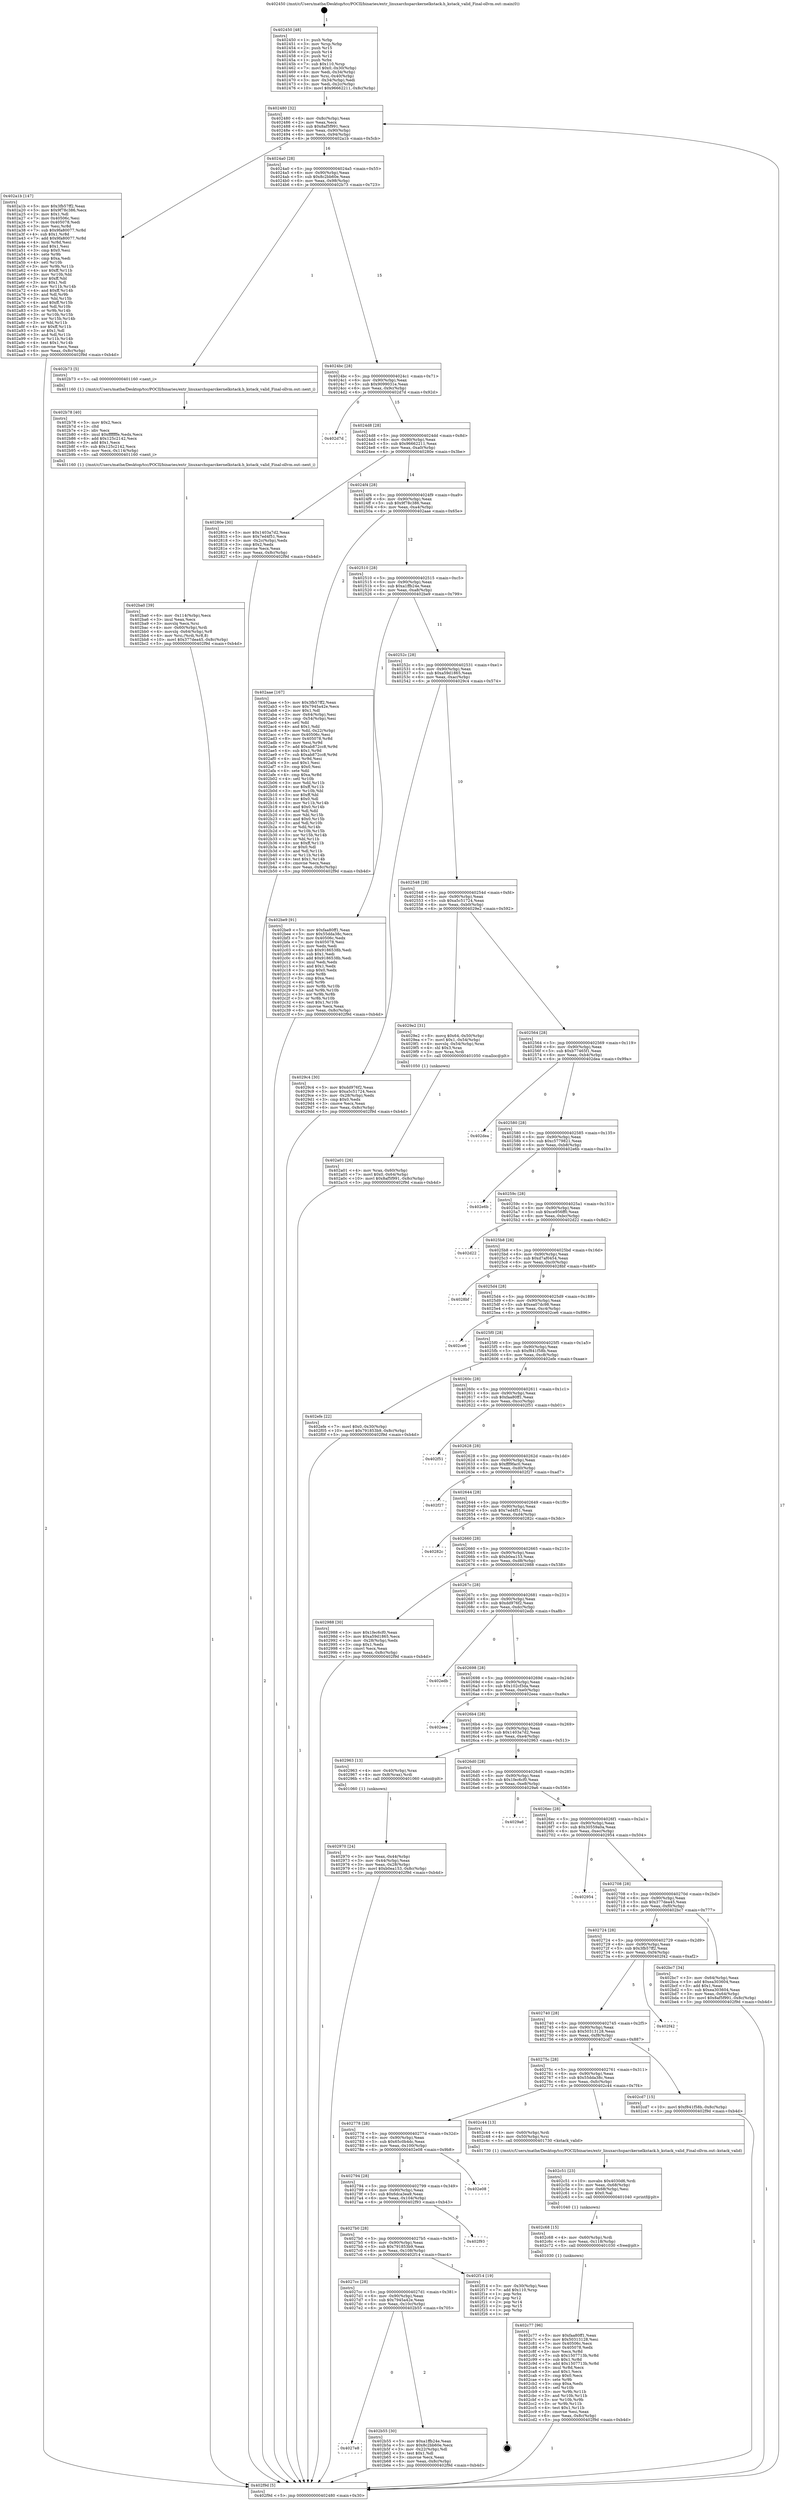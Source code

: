 digraph "0x402450" {
  label = "0x402450 (/mnt/c/Users/mathe/Desktop/tcc/POCII/binaries/extr_linuxarchsparckernelkstack.h_kstack_valid_Final-ollvm.out::main(0))"
  labelloc = "t"
  node[shape=record]

  Entry [label="",width=0.3,height=0.3,shape=circle,fillcolor=black,style=filled]
  "0x402480" [label="{
     0x402480 [32]\l
     | [instrs]\l
     &nbsp;&nbsp;0x402480 \<+6\>: mov -0x8c(%rbp),%eax\l
     &nbsp;&nbsp;0x402486 \<+2\>: mov %eax,%ecx\l
     &nbsp;&nbsp;0x402488 \<+6\>: sub $0x8af5f991,%ecx\l
     &nbsp;&nbsp;0x40248e \<+6\>: mov %eax,-0x90(%rbp)\l
     &nbsp;&nbsp;0x402494 \<+6\>: mov %ecx,-0x94(%rbp)\l
     &nbsp;&nbsp;0x40249a \<+6\>: je 0000000000402a1b \<main+0x5cb\>\l
  }"]
  "0x402a1b" [label="{
     0x402a1b [147]\l
     | [instrs]\l
     &nbsp;&nbsp;0x402a1b \<+5\>: mov $0x3fb57ff2,%eax\l
     &nbsp;&nbsp;0x402a20 \<+5\>: mov $0x9f78c386,%ecx\l
     &nbsp;&nbsp;0x402a25 \<+2\>: mov $0x1,%dl\l
     &nbsp;&nbsp;0x402a27 \<+7\>: mov 0x40506c,%esi\l
     &nbsp;&nbsp;0x402a2e \<+7\>: mov 0x405078,%edi\l
     &nbsp;&nbsp;0x402a35 \<+3\>: mov %esi,%r8d\l
     &nbsp;&nbsp;0x402a38 \<+7\>: sub $0x9fa80077,%r8d\l
     &nbsp;&nbsp;0x402a3f \<+4\>: sub $0x1,%r8d\l
     &nbsp;&nbsp;0x402a43 \<+7\>: add $0x9fa80077,%r8d\l
     &nbsp;&nbsp;0x402a4a \<+4\>: imul %r8d,%esi\l
     &nbsp;&nbsp;0x402a4e \<+3\>: and $0x1,%esi\l
     &nbsp;&nbsp;0x402a51 \<+3\>: cmp $0x0,%esi\l
     &nbsp;&nbsp;0x402a54 \<+4\>: sete %r9b\l
     &nbsp;&nbsp;0x402a58 \<+3\>: cmp $0xa,%edi\l
     &nbsp;&nbsp;0x402a5b \<+4\>: setl %r10b\l
     &nbsp;&nbsp;0x402a5f \<+3\>: mov %r9b,%r11b\l
     &nbsp;&nbsp;0x402a62 \<+4\>: xor $0xff,%r11b\l
     &nbsp;&nbsp;0x402a66 \<+3\>: mov %r10b,%bl\l
     &nbsp;&nbsp;0x402a69 \<+3\>: xor $0xff,%bl\l
     &nbsp;&nbsp;0x402a6c \<+3\>: xor $0x1,%dl\l
     &nbsp;&nbsp;0x402a6f \<+3\>: mov %r11b,%r14b\l
     &nbsp;&nbsp;0x402a72 \<+4\>: and $0xff,%r14b\l
     &nbsp;&nbsp;0x402a76 \<+3\>: and %dl,%r9b\l
     &nbsp;&nbsp;0x402a79 \<+3\>: mov %bl,%r15b\l
     &nbsp;&nbsp;0x402a7c \<+4\>: and $0xff,%r15b\l
     &nbsp;&nbsp;0x402a80 \<+3\>: and %dl,%r10b\l
     &nbsp;&nbsp;0x402a83 \<+3\>: or %r9b,%r14b\l
     &nbsp;&nbsp;0x402a86 \<+3\>: or %r10b,%r15b\l
     &nbsp;&nbsp;0x402a89 \<+3\>: xor %r15b,%r14b\l
     &nbsp;&nbsp;0x402a8c \<+3\>: or %bl,%r11b\l
     &nbsp;&nbsp;0x402a8f \<+4\>: xor $0xff,%r11b\l
     &nbsp;&nbsp;0x402a93 \<+3\>: or $0x1,%dl\l
     &nbsp;&nbsp;0x402a96 \<+3\>: and %dl,%r11b\l
     &nbsp;&nbsp;0x402a99 \<+3\>: or %r11b,%r14b\l
     &nbsp;&nbsp;0x402a9c \<+4\>: test $0x1,%r14b\l
     &nbsp;&nbsp;0x402aa0 \<+3\>: cmovne %ecx,%eax\l
     &nbsp;&nbsp;0x402aa3 \<+6\>: mov %eax,-0x8c(%rbp)\l
     &nbsp;&nbsp;0x402aa9 \<+5\>: jmp 0000000000402f9d \<main+0xb4d\>\l
  }"]
  "0x4024a0" [label="{
     0x4024a0 [28]\l
     | [instrs]\l
     &nbsp;&nbsp;0x4024a0 \<+5\>: jmp 00000000004024a5 \<main+0x55\>\l
     &nbsp;&nbsp;0x4024a5 \<+6\>: mov -0x90(%rbp),%eax\l
     &nbsp;&nbsp;0x4024ab \<+5\>: sub $0x8c2bb60e,%eax\l
     &nbsp;&nbsp;0x4024b0 \<+6\>: mov %eax,-0x98(%rbp)\l
     &nbsp;&nbsp;0x4024b6 \<+6\>: je 0000000000402b73 \<main+0x723\>\l
  }"]
  Exit [label="",width=0.3,height=0.3,shape=circle,fillcolor=black,style=filled,peripheries=2]
  "0x402b73" [label="{
     0x402b73 [5]\l
     | [instrs]\l
     &nbsp;&nbsp;0x402b73 \<+5\>: call 0000000000401160 \<next_i\>\l
     | [calls]\l
     &nbsp;&nbsp;0x401160 \{1\} (/mnt/c/Users/mathe/Desktop/tcc/POCII/binaries/extr_linuxarchsparckernelkstack.h_kstack_valid_Final-ollvm.out::next_i)\l
  }"]
  "0x4024bc" [label="{
     0x4024bc [28]\l
     | [instrs]\l
     &nbsp;&nbsp;0x4024bc \<+5\>: jmp 00000000004024c1 \<main+0x71\>\l
     &nbsp;&nbsp;0x4024c1 \<+6\>: mov -0x90(%rbp),%eax\l
     &nbsp;&nbsp;0x4024c7 \<+5\>: sub $0x9099031e,%eax\l
     &nbsp;&nbsp;0x4024cc \<+6\>: mov %eax,-0x9c(%rbp)\l
     &nbsp;&nbsp;0x4024d2 \<+6\>: je 0000000000402d7d \<main+0x92d\>\l
  }"]
  "0x402c77" [label="{
     0x402c77 [96]\l
     | [instrs]\l
     &nbsp;&nbsp;0x402c77 \<+5\>: mov $0xfaa80ff1,%eax\l
     &nbsp;&nbsp;0x402c7c \<+5\>: mov $0x50313128,%esi\l
     &nbsp;&nbsp;0x402c81 \<+7\>: mov 0x40506c,%ecx\l
     &nbsp;&nbsp;0x402c88 \<+7\>: mov 0x405078,%edx\l
     &nbsp;&nbsp;0x402c8f \<+3\>: mov %ecx,%r8d\l
     &nbsp;&nbsp;0x402c92 \<+7\>: sub $0x1507713b,%r8d\l
     &nbsp;&nbsp;0x402c99 \<+4\>: sub $0x1,%r8d\l
     &nbsp;&nbsp;0x402c9d \<+7\>: add $0x1507713b,%r8d\l
     &nbsp;&nbsp;0x402ca4 \<+4\>: imul %r8d,%ecx\l
     &nbsp;&nbsp;0x402ca8 \<+3\>: and $0x1,%ecx\l
     &nbsp;&nbsp;0x402cab \<+3\>: cmp $0x0,%ecx\l
     &nbsp;&nbsp;0x402cae \<+4\>: sete %r9b\l
     &nbsp;&nbsp;0x402cb2 \<+3\>: cmp $0xa,%edx\l
     &nbsp;&nbsp;0x402cb5 \<+4\>: setl %r10b\l
     &nbsp;&nbsp;0x402cb9 \<+3\>: mov %r9b,%r11b\l
     &nbsp;&nbsp;0x402cbc \<+3\>: and %r10b,%r11b\l
     &nbsp;&nbsp;0x402cbf \<+3\>: xor %r10b,%r9b\l
     &nbsp;&nbsp;0x402cc2 \<+3\>: or %r9b,%r11b\l
     &nbsp;&nbsp;0x402cc5 \<+4\>: test $0x1,%r11b\l
     &nbsp;&nbsp;0x402cc9 \<+3\>: cmovne %esi,%eax\l
     &nbsp;&nbsp;0x402ccc \<+6\>: mov %eax,-0x8c(%rbp)\l
     &nbsp;&nbsp;0x402cd2 \<+5\>: jmp 0000000000402f9d \<main+0xb4d\>\l
  }"]
  "0x402d7d" [label="{
     0x402d7d\l
  }", style=dashed]
  "0x4024d8" [label="{
     0x4024d8 [28]\l
     | [instrs]\l
     &nbsp;&nbsp;0x4024d8 \<+5\>: jmp 00000000004024dd \<main+0x8d\>\l
     &nbsp;&nbsp;0x4024dd \<+6\>: mov -0x90(%rbp),%eax\l
     &nbsp;&nbsp;0x4024e3 \<+5\>: sub $0x96662211,%eax\l
     &nbsp;&nbsp;0x4024e8 \<+6\>: mov %eax,-0xa0(%rbp)\l
     &nbsp;&nbsp;0x4024ee \<+6\>: je 000000000040280e \<main+0x3be\>\l
  }"]
  "0x402c68" [label="{
     0x402c68 [15]\l
     | [instrs]\l
     &nbsp;&nbsp;0x402c68 \<+4\>: mov -0x60(%rbp),%rdi\l
     &nbsp;&nbsp;0x402c6c \<+6\>: mov %eax,-0x118(%rbp)\l
     &nbsp;&nbsp;0x402c72 \<+5\>: call 0000000000401030 \<free@plt\>\l
     | [calls]\l
     &nbsp;&nbsp;0x401030 \{1\} (unknown)\l
  }"]
  "0x40280e" [label="{
     0x40280e [30]\l
     | [instrs]\l
     &nbsp;&nbsp;0x40280e \<+5\>: mov $0x1403a7d2,%eax\l
     &nbsp;&nbsp;0x402813 \<+5\>: mov $0x7ed4f51,%ecx\l
     &nbsp;&nbsp;0x402818 \<+3\>: mov -0x2c(%rbp),%edx\l
     &nbsp;&nbsp;0x40281b \<+3\>: cmp $0x2,%edx\l
     &nbsp;&nbsp;0x40281e \<+3\>: cmovne %ecx,%eax\l
     &nbsp;&nbsp;0x402821 \<+6\>: mov %eax,-0x8c(%rbp)\l
     &nbsp;&nbsp;0x402827 \<+5\>: jmp 0000000000402f9d \<main+0xb4d\>\l
  }"]
  "0x4024f4" [label="{
     0x4024f4 [28]\l
     | [instrs]\l
     &nbsp;&nbsp;0x4024f4 \<+5\>: jmp 00000000004024f9 \<main+0xa9\>\l
     &nbsp;&nbsp;0x4024f9 \<+6\>: mov -0x90(%rbp),%eax\l
     &nbsp;&nbsp;0x4024ff \<+5\>: sub $0x9f78c386,%eax\l
     &nbsp;&nbsp;0x402504 \<+6\>: mov %eax,-0xa4(%rbp)\l
     &nbsp;&nbsp;0x40250a \<+6\>: je 0000000000402aae \<main+0x65e\>\l
  }"]
  "0x402f9d" [label="{
     0x402f9d [5]\l
     | [instrs]\l
     &nbsp;&nbsp;0x402f9d \<+5\>: jmp 0000000000402480 \<main+0x30\>\l
  }"]
  "0x402450" [label="{
     0x402450 [48]\l
     | [instrs]\l
     &nbsp;&nbsp;0x402450 \<+1\>: push %rbp\l
     &nbsp;&nbsp;0x402451 \<+3\>: mov %rsp,%rbp\l
     &nbsp;&nbsp;0x402454 \<+2\>: push %r15\l
     &nbsp;&nbsp;0x402456 \<+2\>: push %r14\l
     &nbsp;&nbsp;0x402458 \<+2\>: push %r12\l
     &nbsp;&nbsp;0x40245a \<+1\>: push %rbx\l
     &nbsp;&nbsp;0x40245b \<+7\>: sub $0x110,%rsp\l
     &nbsp;&nbsp;0x402462 \<+7\>: movl $0x0,-0x30(%rbp)\l
     &nbsp;&nbsp;0x402469 \<+3\>: mov %edi,-0x34(%rbp)\l
     &nbsp;&nbsp;0x40246c \<+4\>: mov %rsi,-0x40(%rbp)\l
     &nbsp;&nbsp;0x402470 \<+3\>: mov -0x34(%rbp),%edi\l
     &nbsp;&nbsp;0x402473 \<+3\>: mov %edi,-0x2c(%rbp)\l
     &nbsp;&nbsp;0x402476 \<+10\>: movl $0x96662211,-0x8c(%rbp)\l
  }"]
  "0x402c51" [label="{
     0x402c51 [23]\l
     | [instrs]\l
     &nbsp;&nbsp;0x402c51 \<+10\>: movabs $0x4030d6,%rdi\l
     &nbsp;&nbsp;0x402c5b \<+3\>: mov %eax,-0x68(%rbp)\l
     &nbsp;&nbsp;0x402c5e \<+3\>: mov -0x68(%rbp),%esi\l
     &nbsp;&nbsp;0x402c61 \<+2\>: mov $0x0,%al\l
     &nbsp;&nbsp;0x402c63 \<+5\>: call 0000000000401040 \<printf@plt\>\l
     | [calls]\l
     &nbsp;&nbsp;0x401040 \{1\} (unknown)\l
  }"]
  "0x402aae" [label="{
     0x402aae [167]\l
     | [instrs]\l
     &nbsp;&nbsp;0x402aae \<+5\>: mov $0x3fb57ff2,%eax\l
     &nbsp;&nbsp;0x402ab3 \<+5\>: mov $0x7945a42e,%ecx\l
     &nbsp;&nbsp;0x402ab8 \<+2\>: mov $0x1,%dl\l
     &nbsp;&nbsp;0x402aba \<+3\>: mov -0x64(%rbp),%esi\l
     &nbsp;&nbsp;0x402abd \<+3\>: cmp -0x54(%rbp),%esi\l
     &nbsp;&nbsp;0x402ac0 \<+4\>: setl %dil\l
     &nbsp;&nbsp;0x402ac4 \<+4\>: and $0x1,%dil\l
     &nbsp;&nbsp;0x402ac8 \<+4\>: mov %dil,-0x22(%rbp)\l
     &nbsp;&nbsp;0x402acc \<+7\>: mov 0x40506c,%esi\l
     &nbsp;&nbsp;0x402ad3 \<+8\>: mov 0x405078,%r8d\l
     &nbsp;&nbsp;0x402adb \<+3\>: mov %esi,%r9d\l
     &nbsp;&nbsp;0x402ade \<+7\>: add $0xab872cc8,%r9d\l
     &nbsp;&nbsp;0x402ae5 \<+4\>: sub $0x1,%r9d\l
     &nbsp;&nbsp;0x402ae9 \<+7\>: sub $0xab872cc8,%r9d\l
     &nbsp;&nbsp;0x402af0 \<+4\>: imul %r9d,%esi\l
     &nbsp;&nbsp;0x402af4 \<+3\>: and $0x1,%esi\l
     &nbsp;&nbsp;0x402af7 \<+3\>: cmp $0x0,%esi\l
     &nbsp;&nbsp;0x402afa \<+4\>: sete %dil\l
     &nbsp;&nbsp;0x402afe \<+4\>: cmp $0xa,%r8d\l
     &nbsp;&nbsp;0x402b02 \<+4\>: setl %r10b\l
     &nbsp;&nbsp;0x402b06 \<+3\>: mov %dil,%r11b\l
     &nbsp;&nbsp;0x402b09 \<+4\>: xor $0xff,%r11b\l
     &nbsp;&nbsp;0x402b0d \<+3\>: mov %r10b,%bl\l
     &nbsp;&nbsp;0x402b10 \<+3\>: xor $0xff,%bl\l
     &nbsp;&nbsp;0x402b13 \<+3\>: xor $0x0,%dl\l
     &nbsp;&nbsp;0x402b16 \<+3\>: mov %r11b,%r14b\l
     &nbsp;&nbsp;0x402b19 \<+4\>: and $0x0,%r14b\l
     &nbsp;&nbsp;0x402b1d \<+3\>: and %dl,%dil\l
     &nbsp;&nbsp;0x402b20 \<+3\>: mov %bl,%r15b\l
     &nbsp;&nbsp;0x402b23 \<+4\>: and $0x0,%r15b\l
     &nbsp;&nbsp;0x402b27 \<+3\>: and %dl,%r10b\l
     &nbsp;&nbsp;0x402b2a \<+3\>: or %dil,%r14b\l
     &nbsp;&nbsp;0x402b2d \<+3\>: or %r10b,%r15b\l
     &nbsp;&nbsp;0x402b30 \<+3\>: xor %r15b,%r14b\l
     &nbsp;&nbsp;0x402b33 \<+3\>: or %bl,%r11b\l
     &nbsp;&nbsp;0x402b36 \<+4\>: xor $0xff,%r11b\l
     &nbsp;&nbsp;0x402b3a \<+3\>: or $0x0,%dl\l
     &nbsp;&nbsp;0x402b3d \<+3\>: and %dl,%r11b\l
     &nbsp;&nbsp;0x402b40 \<+3\>: or %r11b,%r14b\l
     &nbsp;&nbsp;0x402b43 \<+4\>: test $0x1,%r14b\l
     &nbsp;&nbsp;0x402b47 \<+3\>: cmovne %ecx,%eax\l
     &nbsp;&nbsp;0x402b4a \<+6\>: mov %eax,-0x8c(%rbp)\l
     &nbsp;&nbsp;0x402b50 \<+5\>: jmp 0000000000402f9d \<main+0xb4d\>\l
  }"]
  "0x402510" [label="{
     0x402510 [28]\l
     | [instrs]\l
     &nbsp;&nbsp;0x402510 \<+5\>: jmp 0000000000402515 \<main+0xc5\>\l
     &nbsp;&nbsp;0x402515 \<+6\>: mov -0x90(%rbp),%eax\l
     &nbsp;&nbsp;0x40251b \<+5\>: sub $0xa1ffb24e,%eax\l
     &nbsp;&nbsp;0x402520 \<+6\>: mov %eax,-0xa8(%rbp)\l
     &nbsp;&nbsp;0x402526 \<+6\>: je 0000000000402be9 \<main+0x799\>\l
  }"]
  "0x402ba0" [label="{
     0x402ba0 [39]\l
     | [instrs]\l
     &nbsp;&nbsp;0x402ba0 \<+6\>: mov -0x114(%rbp),%ecx\l
     &nbsp;&nbsp;0x402ba6 \<+3\>: imul %eax,%ecx\l
     &nbsp;&nbsp;0x402ba9 \<+3\>: movslq %ecx,%rsi\l
     &nbsp;&nbsp;0x402bac \<+4\>: mov -0x60(%rbp),%rdi\l
     &nbsp;&nbsp;0x402bb0 \<+4\>: movslq -0x64(%rbp),%r8\l
     &nbsp;&nbsp;0x402bb4 \<+4\>: mov %rsi,(%rdi,%r8,8)\l
     &nbsp;&nbsp;0x402bb8 \<+10\>: movl $0x377dea45,-0x8c(%rbp)\l
     &nbsp;&nbsp;0x402bc2 \<+5\>: jmp 0000000000402f9d \<main+0xb4d\>\l
  }"]
  "0x402be9" [label="{
     0x402be9 [91]\l
     | [instrs]\l
     &nbsp;&nbsp;0x402be9 \<+5\>: mov $0xfaa80ff1,%eax\l
     &nbsp;&nbsp;0x402bee \<+5\>: mov $0x55dda38c,%ecx\l
     &nbsp;&nbsp;0x402bf3 \<+7\>: mov 0x40506c,%edx\l
     &nbsp;&nbsp;0x402bfa \<+7\>: mov 0x405078,%esi\l
     &nbsp;&nbsp;0x402c01 \<+2\>: mov %edx,%edi\l
     &nbsp;&nbsp;0x402c03 \<+6\>: sub $0x9186538b,%edi\l
     &nbsp;&nbsp;0x402c09 \<+3\>: sub $0x1,%edi\l
     &nbsp;&nbsp;0x402c0c \<+6\>: add $0x9186538b,%edi\l
     &nbsp;&nbsp;0x402c12 \<+3\>: imul %edi,%edx\l
     &nbsp;&nbsp;0x402c15 \<+3\>: and $0x1,%edx\l
     &nbsp;&nbsp;0x402c18 \<+3\>: cmp $0x0,%edx\l
     &nbsp;&nbsp;0x402c1b \<+4\>: sete %r8b\l
     &nbsp;&nbsp;0x402c1f \<+3\>: cmp $0xa,%esi\l
     &nbsp;&nbsp;0x402c22 \<+4\>: setl %r9b\l
     &nbsp;&nbsp;0x402c26 \<+3\>: mov %r8b,%r10b\l
     &nbsp;&nbsp;0x402c29 \<+3\>: and %r9b,%r10b\l
     &nbsp;&nbsp;0x402c2c \<+3\>: xor %r9b,%r8b\l
     &nbsp;&nbsp;0x402c2f \<+3\>: or %r8b,%r10b\l
     &nbsp;&nbsp;0x402c32 \<+4\>: test $0x1,%r10b\l
     &nbsp;&nbsp;0x402c36 \<+3\>: cmovne %ecx,%eax\l
     &nbsp;&nbsp;0x402c39 \<+6\>: mov %eax,-0x8c(%rbp)\l
     &nbsp;&nbsp;0x402c3f \<+5\>: jmp 0000000000402f9d \<main+0xb4d\>\l
  }"]
  "0x40252c" [label="{
     0x40252c [28]\l
     | [instrs]\l
     &nbsp;&nbsp;0x40252c \<+5\>: jmp 0000000000402531 \<main+0xe1\>\l
     &nbsp;&nbsp;0x402531 \<+6\>: mov -0x90(%rbp),%eax\l
     &nbsp;&nbsp;0x402537 \<+5\>: sub $0xa59d1865,%eax\l
     &nbsp;&nbsp;0x40253c \<+6\>: mov %eax,-0xac(%rbp)\l
     &nbsp;&nbsp;0x402542 \<+6\>: je 00000000004029c4 \<main+0x574\>\l
  }"]
  "0x402b78" [label="{
     0x402b78 [40]\l
     | [instrs]\l
     &nbsp;&nbsp;0x402b78 \<+5\>: mov $0x2,%ecx\l
     &nbsp;&nbsp;0x402b7d \<+1\>: cltd\l
     &nbsp;&nbsp;0x402b7e \<+2\>: idiv %ecx\l
     &nbsp;&nbsp;0x402b80 \<+6\>: imul $0xfffffffe,%edx,%ecx\l
     &nbsp;&nbsp;0x402b86 \<+6\>: add $0x125c2142,%ecx\l
     &nbsp;&nbsp;0x402b8c \<+3\>: add $0x1,%ecx\l
     &nbsp;&nbsp;0x402b8f \<+6\>: sub $0x125c2142,%ecx\l
     &nbsp;&nbsp;0x402b95 \<+6\>: mov %ecx,-0x114(%rbp)\l
     &nbsp;&nbsp;0x402b9b \<+5\>: call 0000000000401160 \<next_i\>\l
     | [calls]\l
     &nbsp;&nbsp;0x401160 \{1\} (/mnt/c/Users/mathe/Desktop/tcc/POCII/binaries/extr_linuxarchsparckernelkstack.h_kstack_valid_Final-ollvm.out::next_i)\l
  }"]
  "0x4029c4" [label="{
     0x4029c4 [30]\l
     | [instrs]\l
     &nbsp;&nbsp;0x4029c4 \<+5\>: mov $0xdd976f2,%eax\l
     &nbsp;&nbsp;0x4029c9 \<+5\>: mov $0xa5c51724,%ecx\l
     &nbsp;&nbsp;0x4029ce \<+3\>: mov -0x28(%rbp),%edx\l
     &nbsp;&nbsp;0x4029d1 \<+3\>: cmp $0x0,%edx\l
     &nbsp;&nbsp;0x4029d4 \<+3\>: cmove %ecx,%eax\l
     &nbsp;&nbsp;0x4029d7 \<+6\>: mov %eax,-0x8c(%rbp)\l
     &nbsp;&nbsp;0x4029dd \<+5\>: jmp 0000000000402f9d \<main+0xb4d\>\l
  }"]
  "0x402548" [label="{
     0x402548 [28]\l
     | [instrs]\l
     &nbsp;&nbsp;0x402548 \<+5\>: jmp 000000000040254d \<main+0xfd\>\l
     &nbsp;&nbsp;0x40254d \<+6\>: mov -0x90(%rbp),%eax\l
     &nbsp;&nbsp;0x402553 \<+5\>: sub $0xa5c51724,%eax\l
     &nbsp;&nbsp;0x402558 \<+6\>: mov %eax,-0xb0(%rbp)\l
     &nbsp;&nbsp;0x40255e \<+6\>: je 00000000004029e2 \<main+0x592\>\l
  }"]
  "0x4027e8" [label="{
     0x4027e8\l
  }", style=dashed]
  "0x4029e2" [label="{
     0x4029e2 [31]\l
     | [instrs]\l
     &nbsp;&nbsp;0x4029e2 \<+8\>: movq $0x64,-0x50(%rbp)\l
     &nbsp;&nbsp;0x4029ea \<+7\>: movl $0x1,-0x54(%rbp)\l
     &nbsp;&nbsp;0x4029f1 \<+4\>: movslq -0x54(%rbp),%rax\l
     &nbsp;&nbsp;0x4029f5 \<+4\>: shl $0x3,%rax\l
     &nbsp;&nbsp;0x4029f9 \<+3\>: mov %rax,%rdi\l
     &nbsp;&nbsp;0x4029fc \<+5\>: call 0000000000401050 \<malloc@plt\>\l
     | [calls]\l
     &nbsp;&nbsp;0x401050 \{1\} (unknown)\l
  }"]
  "0x402564" [label="{
     0x402564 [28]\l
     | [instrs]\l
     &nbsp;&nbsp;0x402564 \<+5\>: jmp 0000000000402569 \<main+0x119\>\l
     &nbsp;&nbsp;0x402569 \<+6\>: mov -0x90(%rbp),%eax\l
     &nbsp;&nbsp;0x40256f \<+5\>: sub $0xb77465f1,%eax\l
     &nbsp;&nbsp;0x402574 \<+6\>: mov %eax,-0xb4(%rbp)\l
     &nbsp;&nbsp;0x40257a \<+6\>: je 0000000000402dea \<main+0x99a\>\l
  }"]
  "0x402b55" [label="{
     0x402b55 [30]\l
     | [instrs]\l
     &nbsp;&nbsp;0x402b55 \<+5\>: mov $0xa1ffb24e,%eax\l
     &nbsp;&nbsp;0x402b5a \<+5\>: mov $0x8c2bb60e,%ecx\l
     &nbsp;&nbsp;0x402b5f \<+3\>: mov -0x22(%rbp),%dl\l
     &nbsp;&nbsp;0x402b62 \<+3\>: test $0x1,%dl\l
     &nbsp;&nbsp;0x402b65 \<+3\>: cmovne %ecx,%eax\l
     &nbsp;&nbsp;0x402b68 \<+6\>: mov %eax,-0x8c(%rbp)\l
     &nbsp;&nbsp;0x402b6e \<+5\>: jmp 0000000000402f9d \<main+0xb4d\>\l
  }"]
  "0x402dea" [label="{
     0x402dea\l
  }", style=dashed]
  "0x402580" [label="{
     0x402580 [28]\l
     | [instrs]\l
     &nbsp;&nbsp;0x402580 \<+5\>: jmp 0000000000402585 \<main+0x135\>\l
     &nbsp;&nbsp;0x402585 \<+6\>: mov -0x90(%rbp),%eax\l
     &nbsp;&nbsp;0x40258b \<+5\>: sub $0xc5779821,%eax\l
     &nbsp;&nbsp;0x402590 \<+6\>: mov %eax,-0xb8(%rbp)\l
     &nbsp;&nbsp;0x402596 \<+6\>: je 0000000000402e6b \<main+0xa1b\>\l
  }"]
  "0x4027cc" [label="{
     0x4027cc [28]\l
     | [instrs]\l
     &nbsp;&nbsp;0x4027cc \<+5\>: jmp 00000000004027d1 \<main+0x381\>\l
     &nbsp;&nbsp;0x4027d1 \<+6\>: mov -0x90(%rbp),%eax\l
     &nbsp;&nbsp;0x4027d7 \<+5\>: sub $0x7945a42e,%eax\l
     &nbsp;&nbsp;0x4027dc \<+6\>: mov %eax,-0x10c(%rbp)\l
     &nbsp;&nbsp;0x4027e2 \<+6\>: je 0000000000402b55 \<main+0x705\>\l
  }"]
  "0x402e6b" [label="{
     0x402e6b\l
  }", style=dashed]
  "0x40259c" [label="{
     0x40259c [28]\l
     | [instrs]\l
     &nbsp;&nbsp;0x40259c \<+5\>: jmp 00000000004025a1 \<main+0x151\>\l
     &nbsp;&nbsp;0x4025a1 \<+6\>: mov -0x90(%rbp),%eax\l
     &nbsp;&nbsp;0x4025a7 \<+5\>: sub $0xce956ff0,%eax\l
     &nbsp;&nbsp;0x4025ac \<+6\>: mov %eax,-0xbc(%rbp)\l
     &nbsp;&nbsp;0x4025b2 \<+6\>: je 0000000000402d22 \<main+0x8d2\>\l
  }"]
  "0x402f14" [label="{
     0x402f14 [19]\l
     | [instrs]\l
     &nbsp;&nbsp;0x402f14 \<+3\>: mov -0x30(%rbp),%eax\l
     &nbsp;&nbsp;0x402f17 \<+7\>: add $0x110,%rsp\l
     &nbsp;&nbsp;0x402f1e \<+1\>: pop %rbx\l
     &nbsp;&nbsp;0x402f1f \<+2\>: pop %r12\l
     &nbsp;&nbsp;0x402f21 \<+2\>: pop %r14\l
     &nbsp;&nbsp;0x402f23 \<+2\>: pop %r15\l
     &nbsp;&nbsp;0x402f25 \<+1\>: pop %rbp\l
     &nbsp;&nbsp;0x402f26 \<+1\>: ret\l
  }"]
  "0x402d22" [label="{
     0x402d22\l
  }", style=dashed]
  "0x4025b8" [label="{
     0x4025b8 [28]\l
     | [instrs]\l
     &nbsp;&nbsp;0x4025b8 \<+5\>: jmp 00000000004025bd \<main+0x16d\>\l
     &nbsp;&nbsp;0x4025bd \<+6\>: mov -0x90(%rbp),%eax\l
     &nbsp;&nbsp;0x4025c3 \<+5\>: sub $0xd7af0454,%eax\l
     &nbsp;&nbsp;0x4025c8 \<+6\>: mov %eax,-0xc0(%rbp)\l
     &nbsp;&nbsp;0x4025ce \<+6\>: je 00000000004028bf \<main+0x46f\>\l
  }"]
  "0x4027b0" [label="{
     0x4027b0 [28]\l
     | [instrs]\l
     &nbsp;&nbsp;0x4027b0 \<+5\>: jmp 00000000004027b5 \<main+0x365\>\l
     &nbsp;&nbsp;0x4027b5 \<+6\>: mov -0x90(%rbp),%eax\l
     &nbsp;&nbsp;0x4027bb \<+5\>: sub $0x791853b9,%eax\l
     &nbsp;&nbsp;0x4027c0 \<+6\>: mov %eax,-0x108(%rbp)\l
     &nbsp;&nbsp;0x4027c6 \<+6\>: je 0000000000402f14 \<main+0xac4\>\l
  }"]
  "0x4028bf" [label="{
     0x4028bf\l
  }", style=dashed]
  "0x4025d4" [label="{
     0x4025d4 [28]\l
     | [instrs]\l
     &nbsp;&nbsp;0x4025d4 \<+5\>: jmp 00000000004025d9 \<main+0x189\>\l
     &nbsp;&nbsp;0x4025d9 \<+6\>: mov -0x90(%rbp),%eax\l
     &nbsp;&nbsp;0x4025df \<+5\>: sub $0xea07dc98,%eax\l
     &nbsp;&nbsp;0x4025e4 \<+6\>: mov %eax,-0xc4(%rbp)\l
     &nbsp;&nbsp;0x4025ea \<+6\>: je 0000000000402ce6 \<main+0x896\>\l
  }"]
  "0x402f93" [label="{
     0x402f93\l
  }", style=dashed]
  "0x402ce6" [label="{
     0x402ce6\l
  }", style=dashed]
  "0x4025f0" [label="{
     0x4025f0 [28]\l
     | [instrs]\l
     &nbsp;&nbsp;0x4025f0 \<+5\>: jmp 00000000004025f5 \<main+0x1a5\>\l
     &nbsp;&nbsp;0x4025f5 \<+6\>: mov -0x90(%rbp),%eax\l
     &nbsp;&nbsp;0x4025fb \<+5\>: sub $0xf841f58b,%eax\l
     &nbsp;&nbsp;0x402600 \<+6\>: mov %eax,-0xc8(%rbp)\l
     &nbsp;&nbsp;0x402606 \<+6\>: je 0000000000402efe \<main+0xaae\>\l
  }"]
  "0x402794" [label="{
     0x402794 [28]\l
     | [instrs]\l
     &nbsp;&nbsp;0x402794 \<+5\>: jmp 0000000000402799 \<main+0x349\>\l
     &nbsp;&nbsp;0x402799 \<+6\>: mov -0x90(%rbp),%eax\l
     &nbsp;&nbsp;0x40279f \<+5\>: sub $0x6dca3ea9,%eax\l
     &nbsp;&nbsp;0x4027a4 \<+6\>: mov %eax,-0x104(%rbp)\l
     &nbsp;&nbsp;0x4027aa \<+6\>: je 0000000000402f93 \<main+0xb43\>\l
  }"]
  "0x402efe" [label="{
     0x402efe [22]\l
     | [instrs]\l
     &nbsp;&nbsp;0x402efe \<+7\>: movl $0x0,-0x30(%rbp)\l
     &nbsp;&nbsp;0x402f05 \<+10\>: movl $0x791853b9,-0x8c(%rbp)\l
     &nbsp;&nbsp;0x402f0f \<+5\>: jmp 0000000000402f9d \<main+0xb4d\>\l
  }"]
  "0x40260c" [label="{
     0x40260c [28]\l
     | [instrs]\l
     &nbsp;&nbsp;0x40260c \<+5\>: jmp 0000000000402611 \<main+0x1c1\>\l
     &nbsp;&nbsp;0x402611 \<+6\>: mov -0x90(%rbp),%eax\l
     &nbsp;&nbsp;0x402617 \<+5\>: sub $0xfaa80ff1,%eax\l
     &nbsp;&nbsp;0x40261c \<+6\>: mov %eax,-0xcc(%rbp)\l
     &nbsp;&nbsp;0x402622 \<+6\>: je 0000000000402f51 \<main+0xb01\>\l
  }"]
  "0x402e08" [label="{
     0x402e08\l
  }", style=dashed]
  "0x402f51" [label="{
     0x402f51\l
  }", style=dashed]
  "0x402628" [label="{
     0x402628 [28]\l
     | [instrs]\l
     &nbsp;&nbsp;0x402628 \<+5\>: jmp 000000000040262d \<main+0x1dd\>\l
     &nbsp;&nbsp;0x40262d \<+6\>: mov -0x90(%rbp),%eax\l
     &nbsp;&nbsp;0x402633 \<+5\>: sub $0xfff9fac0,%eax\l
     &nbsp;&nbsp;0x402638 \<+6\>: mov %eax,-0xd0(%rbp)\l
     &nbsp;&nbsp;0x40263e \<+6\>: je 0000000000402f27 \<main+0xad7\>\l
  }"]
  "0x402778" [label="{
     0x402778 [28]\l
     | [instrs]\l
     &nbsp;&nbsp;0x402778 \<+5\>: jmp 000000000040277d \<main+0x32d\>\l
     &nbsp;&nbsp;0x40277d \<+6\>: mov -0x90(%rbp),%eax\l
     &nbsp;&nbsp;0x402783 \<+5\>: sub $0x65c0b4dc,%eax\l
     &nbsp;&nbsp;0x402788 \<+6\>: mov %eax,-0x100(%rbp)\l
     &nbsp;&nbsp;0x40278e \<+6\>: je 0000000000402e08 \<main+0x9b8\>\l
  }"]
  "0x402f27" [label="{
     0x402f27\l
  }", style=dashed]
  "0x402644" [label="{
     0x402644 [28]\l
     | [instrs]\l
     &nbsp;&nbsp;0x402644 \<+5\>: jmp 0000000000402649 \<main+0x1f9\>\l
     &nbsp;&nbsp;0x402649 \<+6\>: mov -0x90(%rbp),%eax\l
     &nbsp;&nbsp;0x40264f \<+5\>: sub $0x7ed4f51,%eax\l
     &nbsp;&nbsp;0x402654 \<+6\>: mov %eax,-0xd4(%rbp)\l
     &nbsp;&nbsp;0x40265a \<+6\>: je 000000000040282c \<main+0x3dc\>\l
  }"]
  "0x402c44" [label="{
     0x402c44 [13]\l
     | [instrs]\l
     &nbsp;&nbsp;0x402c44 \<+4\>: mov -0x60(%rbp),%rdi\l
     &nbsp;&nbsp;0x402c48 \<+4\>: mov -0x50(%rbp),%rsi\l
     &nbsp;&nbsp;0x402c4c \<+5\>: call 0000000000401730 \<kstack_valid\>\l
     | [calls]\l
     &nbsp;&nbsp;0x401730 \{1\} (/mnt/c/Users/mathe/Desktop/tcc/POCII/binaries/extr_linuxarchsparckernelkstack.h_kstack_valid_Final-ollvm.out::kstack_valid)\l
  }"]
  "0x40282c" [label="{
     0x40282c\l
  }", style=dashed]
  "0x402660" [label="{
     0x402660 [28]\l
     | [instrs]\l
     &nbsp;&nbsp;0x402660 \<+5\>: jmp 0000000000402665 \<main+0x215\>\l
     &nbsp;&nbsp;0x402665 \<+6\>: mov -0x90(%rbp),%eax\l
     &nbsp;&nbsp;0x40266b \<+5\>: sub $0xb0ea153,%eax\l
     &nbsp;&nbsp;0x402670 \<+6\>: mov %eax,-0xd8(%rbp)\l
     &nbsp;&nbsp;0x402676 \<+6\>: je 0000000000402988 \<main+0x538\>\l
  }"]
  "0x40275c" [label="{
     0x40275c [28]\l
     | [instrs]\l
     &nbsp;&nbsp;0x40275c \<+5\>: jmp 0000000000402761 \<main+0x311\>\l
     &nbsp;&nbsp;0x402761 \<+6\>: mov -0x90(%rbp),%eax\l
     &nbsp;&nbsp;0x402767 \<+5\>: sub $0x55dda38c,%eax\l
     &nbsp;&nbsp;0x40276c \<+6\>: mov %eax,-0xfc(%rbp)\l
     &nbsp;&nbsp;0x402772 \<+6\>: je 0000000000402c44 \<main+0x7f4\>\l
  }"]
  "0x402988" [label="{
     0x402988 [30]\l
     | [instrs]\l
     &nbsp;&nbsp;0x402988 \<+5\>: mov $0x1fec6cf0,%eax\l
     &nbsp;&nbsp;0x40298d \<+5\>: mov $0xa59d1865,%ecx\l
     &nbsp;&nbsp;0x402992 \<+3\>: mov -0x28(%rbp),%edx\l
     &nbsp;&nbsp;0x402995 \<+3\>: cmp $0x1,%edx\l
     &nbsp;&nbsp;0x402998 \<+3\>: cmovl %ecx,%eax\l
     &nbsp;&nbsp;0x40299b \<+6\>: mov %eax,-0x8c(%rbp)\l
     &nbsp;&nbsp;0x4029a1 \<+5\>: jmp 0000000000402f9d \<main+0xb4d\>\l
  }"]
  "0x40267c" [label="{
     0x40267c [28]\l
     | [instrs]\l
     &nbsp;&nbsp;0x40267c \<+5\>: jmp 0000000000402681 \<main+0x231\>\l
     &nbsp;&nbsp;0x402681 \<+6\>: mov -0x90(%rbp),%eax\l
     &nbsp;&nbsp;0x402687 \<+5\>: sub $0xdd976f2,%eax\l
     &nbsp;&nbsp;0x40268c \<+6\>: mov %eax,-0xdc(%rbp)\l
     &nbsp;&nbsp;0x402692 \<+6\>: je 0000000000402edb \<main+0xa8b\>\l
  }"]
  "0x402cd7" [label="{
     0x402cd7 [15]\l
     | [instrs]\l
     &nbsp;&nbsp;0x402cd7 \<+10\>: movl $0xf841f58b,-0x8c(%rbp)\l
     &nbsp;&nbsp;0x402ce1 \<+5\>: jmp 0000000000402f9d \<main+0xb4d\>\l
  }"]
  "0x402edb" [label="{
     0x402edb\l
  }", style=dashed]
  "0x402698" [label="{
     0x402698 [28]\l
     | [instrs]\l
     &nbsp;&nbsp;0x402698 \<+5\>: jmp 000000000040269d \<main+0x24d\>\l
     &nbsp;&nbsp;0x40269d \<+6\>: mov -0x90(%rbp),%eax\l
     &nbsp;&nbsp;0x4026a3 \<+5\>: sub $0x102cf3da,%eax\l
     &nbsp;&nbsp;0x4026a8 \<+6\>: mov %eax,-0xe0(%rbp)\l
     &nbsp;&nbsp;0x4026ae \<+6\>: je 0000000000402eea \<main+0xa9a\>\l
  }"]
  "0x402740" [label="{
     0x402740 [28]\l
     | [instrs]\l
     &nbsp;&nbsp;0x402740 \<+5\>: jmp 0000000000402745 \<main+0x2f5\>\l
     &nbsp;&nbsp;0x402745 \<+6\>: mov -0x90(%rbp),%eax\l
     &nbsp;&nbsp;0x40274b \<+5\>: sub $0x50313128,%eax\l
     &nbsp;&nbsp;0x402750 \<+6\>: mov %eax,-0xf8(%rbp)\l
     &nbsp;&nbsp;0x402756 \<+6\>: je 0000000000402cd7 \<main+0x887\>\l
  }"]
  "0x402eea" [label="{
     0x402eea\l
  }", style=dashed]
  "0x4026b4" [label="{
     0x4026b4 [28]\l
     | [instrs]\l
     &nbsp;&nbsp;0x4026b4 \<+5\>: jmp 00000000004026b9 \<main+0x269\>\l
     &nbsp;&nbsp;0x4026b9 \<+6\>: mov -0x90(%rbp),%eax\l
     &nbsp;&nbsp;0x4026bf \<+5\>: sub $0x1403a7d2,%eax\l
     &nbsp;&nbsp;0x4026c4 \<+6\>: mov %eax,-0xe4(%rbp)\l
     &nbsp;&nbsp;0x4026ca \<+6\>: je 0000000000402963 \<main+0x513\>\l
  }"]
  "0x402f42" [label="{
     0x402f42\l
  }", style=dashed]
  "0x402963" [label="{
     0x402963 [13]\l
     | [instrs]\l
     &nbsp;&nbsp;0x402963 \<+4\>: mov -0x40(%rbp),%rax\l
     &nbsp;&nbsp;0x402967 \<+4\>: mov 0x8(%rax),%rdi\l
     &nbsp;&nbsp;0x40296b \<+5\>: call 0000000000401060 \<atoi@plt\>\l
     | [calls]\l
     &nbsp;&nbsp;0x401060 \{1\} (unknown)\l
  }"]
  "0x4026d0" [label="{
     0x4026d0 [28]\l
     | [instrs]\l
     &nbsp;&nbsp;0x4026d0 \<+5\>: jmp 00000000004026d5 \<main+0x285\>\l
     &nbsp;&nbsp;0x4026d5 \<+6\>: mov -0x90(%rbp),%eax\l
     &nbsp;&nbsp;0x4026db \<+5\>: sub $0x1fec6cf0,%eax\l
     &nbsp;&nbsp;0x4026e0 \<+6\>: mov %eax,-0xe8(%rbp)\l
     &nbsp;&nbsp;0x4026e6 \<+6\>: je 00000000004029a6 \<main+0x556\>\l
  }"]
  "0x402970" [label="{
     0x402970 [24]\l
     | [instrs]\l
     &nbsp;&nbsp;0x402970 \<+3\>: mov %eax,-0x44(%rbp)\l
     &nbsp;&nbsp;0x402973 \<+3\>: mov -0x44(%rbp),%eax\l
     &nbsp;&nbsp;0x402976 \<+3\>: mov %eax,-0x28(%rbp)\l
     &nbsp;&nbsp;0x402979 \<+10\>: movl $0xb0ea153,-0x8c(%rbp)\l
     &nbsp;&nbsp;0x402983 \<+5\>: jmp 0000000000402f9d \<main+0xb4d\>\l
  }"]
  "0x402a01" [label="{
     0x402a01 [26]\l
     | [instrs]\l
     &nbsp;&nbsp;0x402a01 \<+4\>: mov %rax,-0x60(%rbp)\l
     &nbsp;&nbsp;0x402a05 \<+7\>: movl $0x0,-0x64(%rbp)\l
     &nbsp;&nbsp;0x402a0c \<+10\>: movl $0x8af5f991,-0x8c(%rbp)\l
     &nbsp;&nbsp;0x402a16 \<+5\>: jmp 0000000000402f9d \<main+0xb4d\>\l
  }"]
  "0x402724" [label="{
     0x402724 [28]\l
     | [instrs]\l
     &nbsp;&nbsp;0x402724 \<+5\>: jmp 0000000000402729 \<main+0x2d9\>\l
     &nbsp;&nbsp;0x402729 \<+6\>: mov -0x90(%rbp),%eax\l
     &nbsp;&nbsp;0x40272f \<+5\>: sub $0x3fb57ff2,%eax\l
     &nbsp;&nbsp;0x402734 \<+6\>: mov %eax,-0xf4(%rbp)\l
     &nbsp;&nbsp;0x40273a \<+6\>: je 0000000000402f42 \<main+0xaf2\>\l
  }"]
  "0x4029a6" [label="{
     0x4029a6\l
  }", style=dashed]
  "0x4026ec" [label="{
     0x4026ec [28]\l
     | [instrs]\l
     &nbsp;&nbsp;0x4026ec \<+5\>: jmp 00000000004026f1 \<main+0x2a1\>\l
     &nbsp;&nbsp;0x4026f1 \<+6\>: mov -0x90(%rbp),%eax\l
     &nbsp;&nbsp;0x4026f7 \<+5\>: sub $0x30559a0a,%eax\l
     &nbsp;&nbsp;0x4026fc \<+6\>: mov %eax,-0xec(%rbp)\l
     &nbsp;&nbsp;0x402702 \<+6\>: je 0000000000402954 \<main+0x504\>\l
  }"]
  "0x402bc7" [label="{
     0x402bc7 [34]\l
     | [instrs]\l
     &nbsp;&nbsp;0x402bc7 \<+3\>: mov -0x64(%rbp),%eax\l
     &nbsp;&nbsp;0x402bca \<+5\>: add $0xea303604,%eax\l
     &nbsp;&nbsp;0x402bcf \<+3\>: add $0x1,%eax\l
     &nbsp;&nbsp;0x402bd2 \<+5\>: sub $0xea303604,%eax\l
     &nbsp;&nbsp;0x402bd7 \<+3\>: mov %eax,-0x64(%rbp)\l
     &nbsp;&nbsp;0x402bda \<+10\>: movl $0x8af5f991,-0x8c(%rbp)\l
     &nbsp;&nbsp;0x402be4 \<+5\>: jmp 0000000000402f9d \<main+0xb4d\>\l
  }"]
  "0x402954" [label="{
     0x402954\l
  }", style=dashed]
  "0x402708" [label="{
     0x402708 [28]\l
     | [instrs]\l
     &nbsp;&nbsp;0x402708 \<+5\>: jmp 000000000040270d \<main+0x2bd\>\l
     &nbsp;&nbsp;0x40270d \<+6\>: mov -0x90(%rbp),%eax\l
     &nbsp;&nbsp;0x402713 \<+5\>: sub $0x377dea45,%eax\l
     &nbsp;&nbsp;0x402718 \<+6\>: mov %eax,-0xf0(%rbp)\l
     &nbsp;&nbsp;0x40271e \<+6\>: je 0000000000402bc7 \<main+0x777\>\l
  }"]
  Entry -> "0x402450" [label=" 1"]
  "0x402480" -> "0x402a1b" [label=" 2"]
  "0x402480" -> "0x4024a0" [label=" 16"]
  "0x402f14" -> Exit [label=" 1"]
  "0x4024a0" -> "0x402b73" [label=" 1"]
  "0x4024a0" -> "0x4024bc" [label=" 15"]
  "0x402efe" -> "0x402f9d" [label=" 1"]
  "0x4024bc" -> "0x402d7d" [label=" 0"]
  "0x4024bc" -> "0x4024d8" [label=" 15"]
  "0x402cd7" -> "0x402f9d" [label=" 1"]
  "0x4024d8" -> "0x40280e" [label=" 1"]
  "0x4024d8" -> "0x4024f4" [label=" 14"]
  "0x40280e" -> "0x402f9d" [label=" 1"]
  "0x402450" -> "0x402480" [label=" 1"]
  "0x402f9d" -> "0x402480" [label=" 17"]
  "0x402c77" -> "0x402f9d" [label=" 1"]
  "0x4024f4" -> "0x402aae" [label=" 2"]
  "0x4024f4" -> "0x402510" [label=" 12"]
  "0x402c68" -> "0x402c77" [label=" 1"]
  "0x402510" -> "0x402be9" [label=" 1"]
  "0x402510" -> "0x40252c" [label=" 11"]
  "0x402c51" -> "0x402c68" [label=" 1"]
  "0x40252c" -> "0x4029c4" [label=" 1"]
  "0x40252c" -> "0x402548" [label=" 10"]
  "0x402c44" -> "0x402c51" [label=" 1"]
  "0x402548" -> "0x4029e2" [label=" 1"]
  "0x402548" -> "0x402564" [label=" 9"]
  "0x402be9" -> "0x402f9d" [label=" 1"]
  "0x402564" -> "0x402dea" [label=" 0"]
  "0x402564" -> "0x402580" [label=" 9"]
  "0x402bc7" -> "0x402f9d" [label=" 1"]
  "0x402580" -> "0x402e6b" [label=" 0"]
  "0x402580" -> "0x40259c" [label=" 9"]
  "0x402b78" -> "0x402ba0" [label=" 1"]
  "0x40259c" -> "0x402d22" [label=" 0"]
  "0x40259c" -> "0x4025b8" [label=" 9"]
  "0x402b73" -> "0x402b78" [label=" 1"]
  "0x4025b8" -> "0x4028bf" [label=" 0"]
  "0x4025b8" -> "0x4025d4" [label=" 9"]
  "0x4027cc" -> "0x4027e8" [label=" 0"]
  "0x4025d4" -> "0x402ce6" [label=" 0"]
  "0x4025d4" -> "0x4025f0" [label=" 9"]
  "0x4027cc" -> "0x402b55" [label=" 2"]
  "0x4025f0" -> "0x402efe" [label=" 1"]
  "0x4025f0" -> "0x40260c" [label=" 8"]
  "0x4027b0" -> "0x4027cc" [label=" 2"]
  "0x40260c" -> "0x402f51" [label=" 0"]
  "0x40260c" -> "0x402628" [label=" 8"]
  "0x4027b0" -> "0x402f14" [label=" 1"]
  "0x402628" -> "0x402f27" [label=" 0"]
  "0x402628" -> "0x402644" [label=" 8"]
  "0x402794" -> "0x4027b0" [label=" 3"]
  "0x402644" -> "0x40282c" [label=" 0"]
  "0x402644" -> "0x402660" [label=" 8"]
  "0x402794" -> "0x402f93" [label=" 0"]
  "0x402660" -> "0x402988" [label=" 1"]
  "0x402660" -> "0x40267c" [label=" 7"]
  "0x402778" -> "0x402794" [label=" 3"]
  "0x40267c" -> "0x402edb" [label=" 0"]
  "0x40267c" -> "0x402698" [label=" 7"]
  "0x402778" -> "0x402e08" [label=" 0"]
  "0x402698" -> "0x402eea" [label=" 0"]
  "0x402698" -> "0x4026b4" [label=" 7"]
  "0x40275c" -> "0x402778" [label=" 3"]
  "0x4026b4" -> "0x402963" [label=" 1"]
  "0x4026b4" -> "0x4026d0" [label=" 6"]
  "0x402963" -> "0x402970" [label=" 1"]
  "0x402970" -> "0x402f9d" [label=" 1"]
  "0x402988" -> "0x402f9d" [label=" 1"]
  "0x4029c4" -> "0x402f9d" [label=" 1"]
  "0x4029e2" -> "0x402a01" [label=" 1"]
  "0x402a01" -> "0x402f9d" [label=" 1"]
  "0x402a1b" -> "0x402f9d" [label=" 2"]
  "0x402aae" -> "0x402f9d" [label=" 2"]
  "0x40275c" -> "0x402c44" [label=" 1"]
  "0x4026d0" -> "0x4029a6" [label=" 0"]
  "0x4026d0" -> "0x4026ec" [label=" 6"]
  "0x402740" -> "0x40275c" [label=" 4"]
  "0x4026ec" -> "0x402954" [label=" 0"]
  "0x4026ec" -> "0x402708" [label=" 6"]
  "0x402740" -> "0x402cd7" [label=" 1"]
  "0x402708" -> "0x402bc7" [label=" 1"]
  "0x402708" -> "0x402724" [label=" 5"]
  "0x402ba0" -> "0x402f9d" [label=" 1"]
  "0x402724" -> "0x402f42" [label=" 0"]
  "0x402724" -> "0x402740" [label=" 5"]
  "0x402b55" -> "0x402f9d" [label=" 2"]
}
